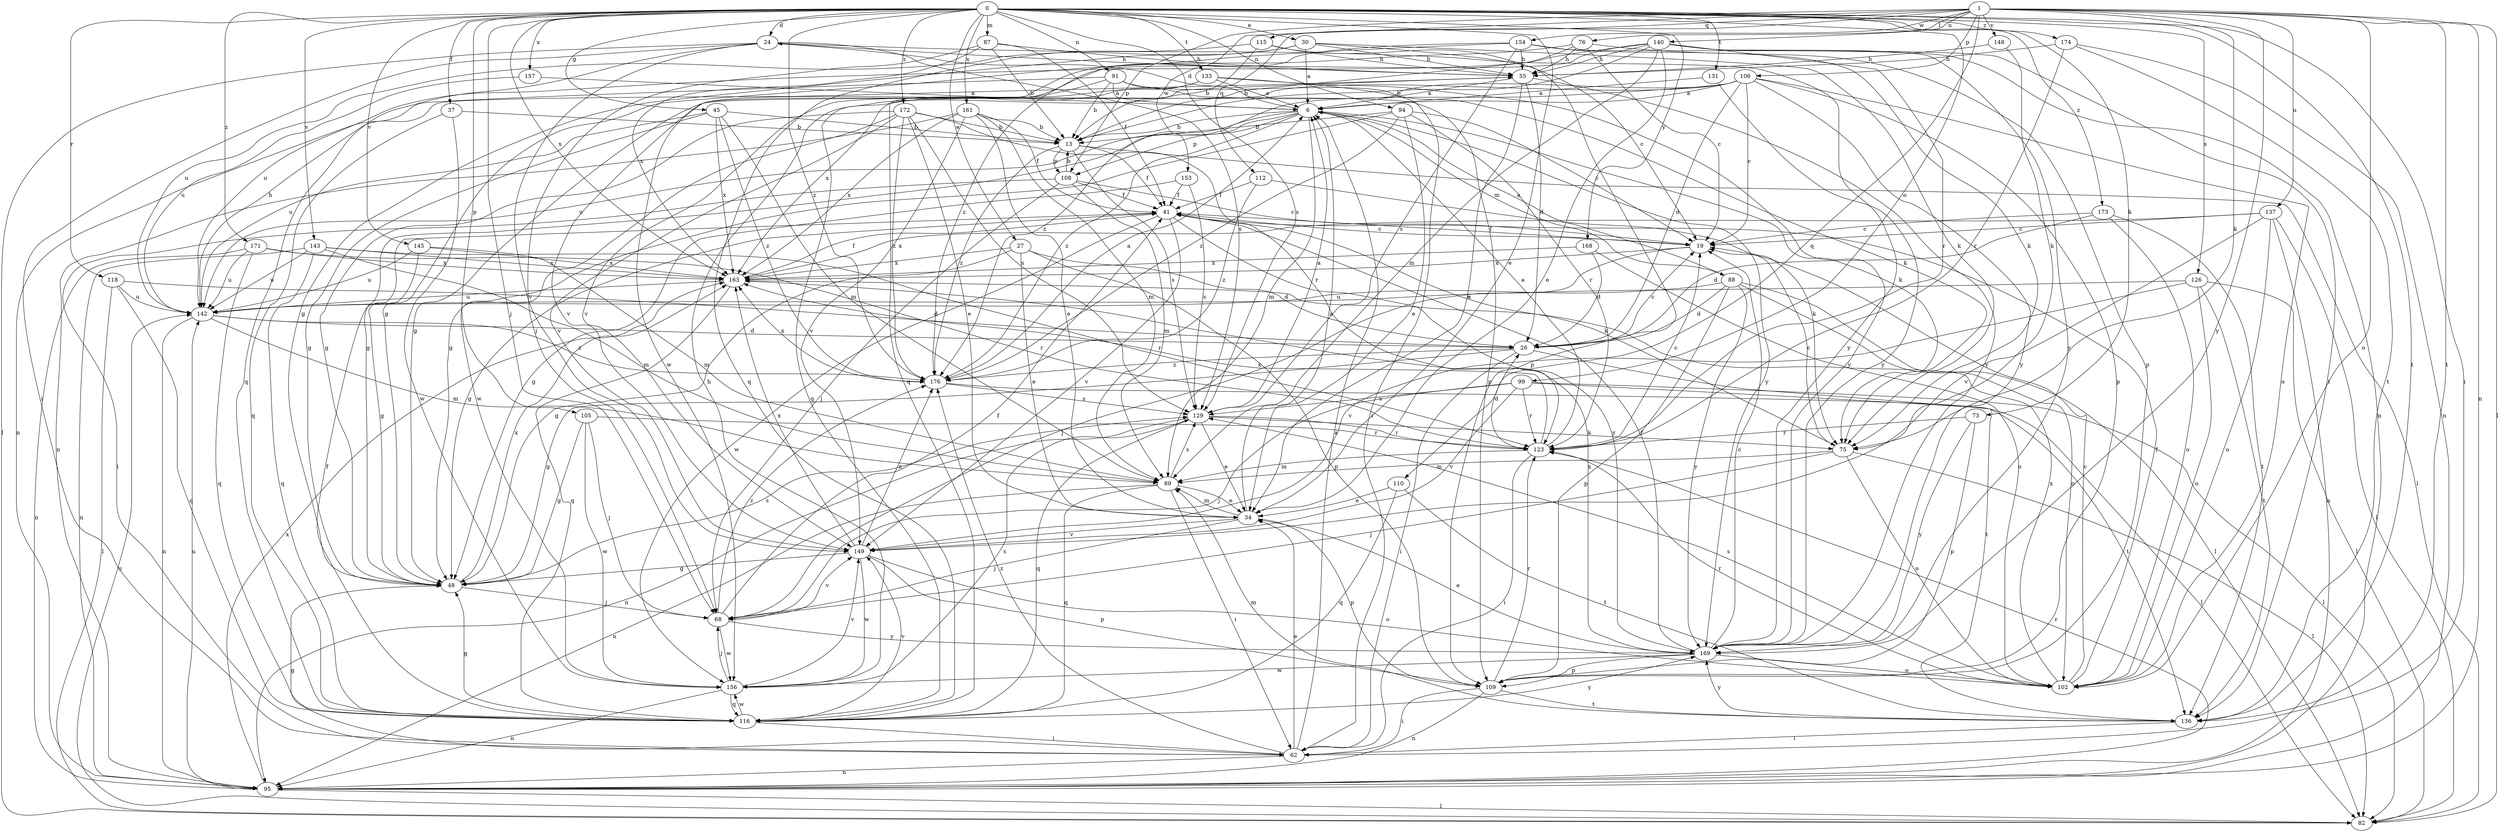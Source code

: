 strict digraph  {
0;
1;
6;
13;
19;
24;
26;
27;
30;
34;
37;
41;
45;
48;
55;
62;
68;
73;
75;
76;
82;
87;
88;
89;
91;
94;
95;
99;
102;
105;
106;
108;
109;
110;
112;
115;
116;
118;
123;
126;
129;
131;
133;
136;
137;
140;
142;
143;
145;
148;
149;
153;
154;
156;
157;
161;
163;
168;
169;
171;
172;
173;
174;
176;
0 -> 24  [label=d];
0 -> 27  [label=e];
0 -> 30  [label=e];
0 -> 34  [label=e];
0 -> 37  [label=f];
0 -> 45  [label=g];
0 -> 62  [label=i];
0 -> 68  [label=j];
0 -> 73  [label=k];
0 -> 87  [label=m];
0 -> 91  [label=n];
0 -> 94  [label=n];
0 -> 99  [label=o];
0 -> 105  [label=p];
0 -> 118  [label=r];
0 -> 126  [label=s];
0 -> 129  [label=s];
0 -> 131  [label=t];
0 -> 133  [label=t];
0 -> 136  [label=t];
0 -> 143  [label=v];
0 -> 145  [label=v];
0 -> 157  [label=x];
0 -> 161  [label=x];
0 -> 163  [label=x];
0 -> 168  [label=y];
0 -> 171  [label=z];
0 -> 172  [label=z];
0 -> 173  [label=z];
0 -> 174  [label=z];
0 -> 176  [label=z];
1 -> 75  [label=k];
1 -> 76  [label=l];
1 -> 82  [label=l];
1 -> 95  [label=n];
1 -> 102  [label=o];
1 -> 106  [label=p];
1 -> 108  [label=p];
1 -> 110  [label=q];
1 -> 112  [label=q];
1 -> 115  [label=q];
1 -> 136  [label=t];
1 -> 137  [label=u];
1 -> 140  [label=u];
1 -> 148  [label=v];
1 -> 153  [label=w];
1 -> 154  [label=w];
1 -> 169  [label=y];
6 -> 13  [label=b];
6 -> 24  [label=d];
6 -> 48  [label=g];
6 -> 75  [label=k];
6 -> 88  [label=m];
6 -> 89  [label=m];
6 -> 108  [label=p];
6 -> 142  [label=u];
6 -> 169  [label=y];
6 -> 176  [label=z];
13 -> 41  [label=f];
13 -> 82  [label=l];
13 -> 108  [label=p];
13 -> 129  [label=s];
13 -> 176  [label=z];
19 -> 41  [label=f];
19 -> 68  [label=j];
19 -> 163  [label=x];
24 -> 55  [label=h];
24 -> 62  [label=i];
24 -> 82  [label=l];
24 -> 116  [label=q];
24 -> 129  [label=s];
24 -> 149  [label=v];
24 -> 169  [label=y];
26 -> 19  [label=c];
26 -> 48  [label=g];
26 -> 62  [label=i];
26 -> 136  [label=t];
26 -> 176  [label=z];
27 -> 26  [label=d];
27 -> 34  [label=e];
27 -> 48  [label=g];
27 -> 109  [label=p];
27 -> 163  [label=x];
30 -> 6  [label=a];
30 -> 48  [label=g];
30 -> 55  [label=h];
30 -> 75  [label=k];
30 -> 109  [label=p];
30 -> 142  [label=u];
34 -> 6  [label=a];
34 -> 68  [label=j];
34 -> 89  [label=m];
34 -> 109  [label=p];
34 -> 149  [label=v];
37 -> 13  [label=b];
37 -> 116  [label=q];
37 -> 156  [label=w];
41 -> 19  [label=c];
41 -> 48  [label=g];
41 -> 75  [label=k];
41 -> 149  [label=v];
41 -> 156  [label=w];
41 -> 169  [label=y];
45 -> 13  [label=b];
45 -> 48  [label=g];
45 -> 89  [label=m];
45 -> 142  [label=u];
45 -> 163  [label=x];
45 -> 176  [label=z];
48 -> 68  [label=j];
48 -> 129  [label=s];
48 -> 163  [label=x];
55 -> 6  [label=a];
55 -> 26  [label=d];
55 -> 34  [label=e];
55 -> 169  [label=y];
62 -> 6  [label=a];
62 -> 34  [label=e];
62 -> 48  [label=g];
62 -> 95  [label=n];
62 -> 176  [label=z];
68 -> 41  [label=f];
68 -> 149  [label=v];
68 -> 156  [label=w];
68 -> 169  [label=y];
68 -> 176  [label=z];
73 -> 109  [label=p];
73 -> 123  [label=r];
73 -> 169  [label=y];
75 -> 19  [label=c];
75 -> 68  [label=j];
75 -> 82  [label=l];
75 -> 89  [label=m];
75 -> 102  [label=o];
76 -> 13  [label=b];
76 -> 19  [label=c];
76 -> 55  [label=h];
76 -> 109  [label=p];
76 -> 156  [label=w];
82 -> 142  [label=u];
87 -> 13  [label=b];
87 -> 41  [label=f];
87 -> 55  [label=h];
87 -> 68  [label=j];
87 -> 163  [label=x];
88 -> 6  [label=a];
88 -> 26  [label=d];
88 -> 82  [label=l];
88 -> 102  [label=o];
88 -> 109  [label=p];
88 -> 142  [label=u];
88 -> 169  [label=y];
89 -> 34  [label=e];
89 -> 62  [label=i];
89 -> 95  [label=n];
89 -> 116  [label=q];
89 -> 129  [label=s];
91 -> 6  [label=a];
91 -> 13  [label=b];
91 -> 75  [label=k];
91 -> 95  [label=n];
91 -> 109  [label=p];
91 -> 149  [label=v];
94 -> 13  [label=b];
94 -> 19  [label=c];
94 -> 34  [label=e];
94 -> 48  [label=g];
94 -> 123  [label=r];
94 -> 176  [label=z];
95 -> 82  [label=l];
95 -> 123  [label=r];
95 -> 142  [label=u];
95 -> 163  [label=x];
99 -> 68  [label=j];
99 -> 82  [label=l];
99 -> 123  [label=r];
99 -> 129  [label=s];
99 -> 136  [label=t];
99 -> 149  [label=v];
102 -> 19  [label=c];
102 -> 41  [label=f];
102 -> 123  [label=r];
102 -> 129  [label=s];
102 -> 163  [label=x];
105 -> 48  [label=g];
105 -> 68  [label=j];
105 -> 123  [label=r];
105 -> 156  [label=w];
106 -> 6  [label=a];
106 -> 19  [label=c];
106 -> 26  [label=d];
106 -> 48  [label=g];
106 -> 102  [label=o];
106 -> 109  [label=p];
106 -> 163  [label=x];
106 -> 169  [label=y];
106 -> 176  [label=z];
108 -> 13  [label=b];
108 -> 19  [label=c];
108 -> 41  [label=f];
108 -> 62  [label=i];
108 -> 68  [label=j];
108 -> 89  [label=m];
109 -> 62  [label=i];
109 -> 95  [label=n];
109 -> 123  [label=r];
109 -> 136  [label=t];
110 -> 34  [label=e];
110 -> 116  [label=q];
110 -> 136  [label=t];
112 -> 41  [label=f];
112 -> 75  [label=k];
112 -> 176  [label=z];
115 -> 13  [label=b];
115 -> 19  [label=c];
115 -> 55  [label=h];
115 -> 116  [label=q];
116 -> 41  [label=f];
116 -> 48  [label=g];
116 -> 62  [label=i];
116 -> 149  [label=v];
116 -> 156  [label=w];
116 -> 169  [label=y];
118 -> 26  [label=d];
118 -> 82  [label=l];
118 -> 116  [label=q];
118 -> 142  [label=u];
123 -> 6  [label=a];
123 -> 19  [label=c];
123 -> 26  [label=d];
123 -> 62  [label=i];
123 -> 89  [label=m];
123 -> 163  [label=x];
126 -> 82  [label=l];
126 -> 102  [label=o];
126 -> 136  [label=t];
126 -> 142  [label=u];
126 -> 149  [label=v];
129 -> 6  [label=a];
129 -> 34  [label=e];
129 -> 75  [label=k];
129 -> 95  [label=n];
129 -> 116  [label=q];
129 -> 123  [label=r];
131 -> 6  [label=a];
131 -> 169  [label=y];
133 -> 6  [label=a];
133 -> 62  [label=i];
133 -> 116  [label=q];
133 -> 149  [label=v];
133 -> 169  [label=y];
136 -> 62  [label=i];
136 -> 89  [label=m];
136 -> 169  [label=y];
137 -> 19  [label=c];
137 -> 82  [label=l];
137 -> 95  [label=n];
137 -> 102  [label=o];
137 -> 149  [label=v];
137 -> 163  [label=x];
140 -> 13  [label=b];
140 -> 34  [label=e];
140 -> 55  [label=h];
140 -> 89  [label=m];
140 -> 116  [label=q];
140 -> 123  [label=r];
140 -> 136  [label=t];
140 -> 142  [label=u];
140 -> 169  [label=y];
142 -> 26  [label=d];
142 -> 55  [label=h];
142 -> 89  [label=m];
142 -> 95  [label=n];
142 -> 176  [label=z];
143 -> 89  [label=m];
143 -> 95  [label=n];
143 -> 116  [label=q];
143 -> 123  [label=r];
143 -> 142  [label=u];
143 -> 163  [label=x];
145 -> 48  [label=g];
145 -> 89  [label=m];
145 -> 142  [label=u];
145 -> 163  [label=x];
148 -> 55  [label=h];
148 -> 75  [label=k];
149 -> 48  [label=g];
149 -> 102  [label=o];
149 -> 109  [label=p];
149 -> 156  [label=w];
149 -> 163  [label=x];
149 -> 176  [label=z];
153 -> 41  [label=f];
153 -> 48  [label=g];
153 -> 129  [label=s];
154 -> 48  [label=g];
154 -> 55  [label=h];
154 -> 75  [label=k];
154 -> 95  [label=n];
154 -> 129  [label=s];
154 -> 176  [label=z];
156 -> 55  [label=h];
156 -> 68  [label=j];
156 -> 95  [label=n];
156 -> 116  [label=q];
156 -> 129  [label=s];
156 -> 149  [label=v];
157 -> 6  [label=a];
157 -> 142  [label=u];
161 -> 13  [label=b];
161 -> 34  [label=e];
161 -> 41  [label=f];
161 -> 89  [label=m];
161 -> 95  [label=n];
161 -> 149  [label=v];
161 -> 163  [label=x];
163 -> 41  [label=f];
163 -> 116  [label=q];
163 -> 142  [label=u];
168 -> 26  [label=d];
168 -> 102  [label=o];
168 -> 163  [label=x];
169 -> 19  [label=c];
169 -> 34  [label=e];
169 -> 41  [label=f];
169 -> 102  [label=o];
169 -> 109  [label=p];
169 -> 156  [label=w];
169 -> 163  [label=x];
171 -> 95  [label=n];
171 -> 116  [label=q];
171 -> 123  [label=r];
171 -> 142  [label=u];
171 -> 163  [label=x];
172 -> 13  [label=b];
172 -> 34  [label=e];
172 -> 48  [label=g];
172 -> 123  [label=r];
172 -> 129  [label=s];
172 -> 149  [label=v];
172 -> 156  [label=w];
172 -> 176  [label=z];
173 -> 19  [label=c];
173 -> 26  [label=d];
173 -> 102  [label=o];
173 -> 136  [label=t];
174 -> 55  [label=h];
174 -> 95  [label=n];
174 -> 123  [label=r];
174 -> 136  [label=t];
176 -> 6  [label=a];
176 -> 82  [label=l];
176 -> 129  [label=s];
176 -> 163  [label=x];
}
